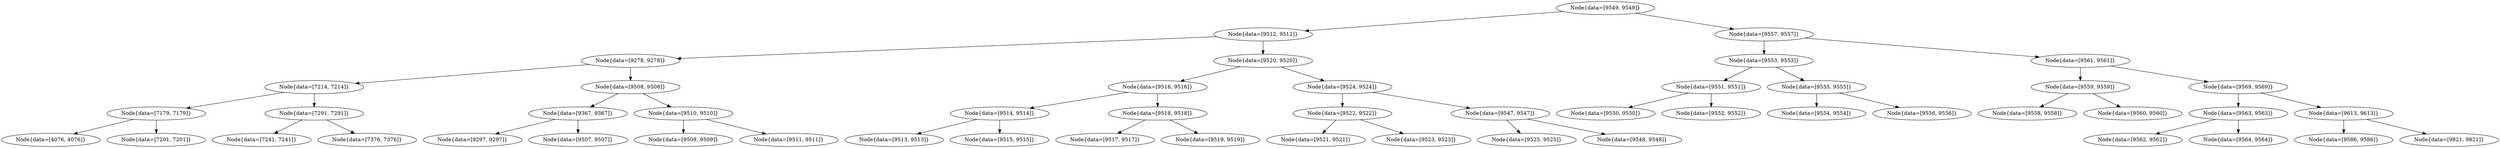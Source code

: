 digraph G{
69749717 [label="Node{data=[9549, 9549]}"]
69749717 -> 92994580
92994580 [label="Node{data=[9512, 9512]}"]
92994580 -> 1458344987
1458344987 [label="Node{data=[9278, 9278]}"]
1458344987 -> 413337949
413337949 [label="Node{data=[7214, 7214]}"]
413337949 -> 1578344319
1578344319 [label="Node{data=[7179, 7179]}"]
1578344319 -> 204190453
204190453 [label="Node{data=[4076, 4076]}"]
1578344319 -> 1054188327
1054188327 [label="Node{data=[7201, 7201]}"]
413337949 -> 1044163649
1044163649 [label="Node{data=[7291, 7291]}"]
1044163649 -> 2090214558
2090214558 [label="Node{data=[7241, 7241]}"]
1044163649 -> 771460579
771460579 [label="Node{data=[7376, 7376]}"]
1458344987 -> 1050988512
1050988512 [label="Node{data=[9508, 9508]}"]
1050988512 -> 1696674513
1696674513 [label="Node{data=[9367, 9367]}"]
1696674513 -> 677267519
677267519 [label="Node{data=[9297, 9297]}"]
1696674513 -> 1505446978
1505446978 [label="Node{data=[9507, 9507]}"]
1050988512 -> 1098404698
1098404698 [label="Node{data=[9510, 9510]}"]
1098404698 -> 757290526
757290526 [label="Node{data=[9509, 9509]}"]
1098404698 -> 2011622453
2011622453 [label="Node{data=[9511, 9511]}"]
92994580 -> 1958504407
1958504407 [label="Node{data=[9520, 9520]}"]
1958504407 -> 2010978457
2010978457 [label="Node{data=[9516, 9516]}"]
2010978457 -> 1090069466
1090069466 [label="Node{data=[9514, 9514]}"]
1090069466 -> 4126900
4126900 [label="Node{data=[9513, 9513]}"]
1090069466 -> 397129147
397129147 [label="Node{data=[9515, 9515]}"]
2010978457 -> 137195015
137195015 [label="Node{data=[9518, 9518]}"]
137195015 -> 29588267
29588267 [label="Node{data=[9517, 9517]}"]
137195015 -> 1984944383
1984944383 [label="Node{data=[9519, 9519]}"]
1958504407 -> 1015266784
1015266784 [label="Node{data=[9524, 9524]}"]
1015266784 -> 1606263073
1606263073 [label="Node{data=[9522, 9522]}"]
1606263073 -> 1170047966
1170047966 [label="Node{data=[9521, 9521]}"]
1606263073 -> 1295856566
1295856566 [label="Node{data=[9523, 9523]}"]
1015266784 -> 1827732300
1827732300 [label="Node{data=[9547, 9547]}"]
1827732300 -> 1584851802
1584851802 [label="Node{data=[9525, 9525]}"]
1827732300 -> 2013016121
2013016121 [label="Node{data=[9548, 9548]}"]
69749717 -> 1400380915
1400380915 [label="Node{data=[9557, 9557]}"]
1400380915 -> 951690827
951690827 [label="Node{data=[9553, 9553]}"]
951690827 -> 1367123517
1367123517 [label="Node{data=[9551, 9551]}"]
1367123517 -> 1201088979
1201088979 [label="Node{data=[9550, 9550]}"]
1367123517 -> 1418928983
1418928983 [label="Node{data=[9552, 9552]}"]
951690827 -> 560815216
560815216 [label="Node{data=[9555, 9555]}"]
560815216 -> 362044206
362044206 [label="Node{data=[9554, 9554]}"]
560815216 -> 1798513150
1798513150 [label="Node{data=[9556, 9556]}"]
1400380915 -> 645344852
645344852 [label="Node{data=[9561, 9561]}"]
645344852 -> 1840412726
1840412726 [label="Node{data=[9559, 9559]}"]
1840412726 -> 1523061637
1523061637 [label="Node{data=[9558, 9558]}"]
1840412726 -> 679933427
679933427 [label="Node{data=[9560, 9560]}"]
645344852 -> 924613433
924613433 [label="Node{data=[9569, 9569]}"]
924613433 -> 1234294308
1234294308 [label="Node{data=[9563, 9563]}"]
1234294308 -> 1407168680
1407168680 [label="Node{data=[9562, 9562]}"]
1234294308 -> 1290403405
1290403405 [label="Node{data=[9564, 9564]}"]
924613433 -> 410550618
410550618 [label="Node{data=[9613, 9613]}"]
410550618 -> 1604277383
1604277383 [label="Node{data=[9586, 9586]}"]
410550618 -> 1902896428
1902896428 [label="Node{data=[9821, 9821]}"]
}